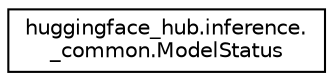 digraph "Graphical Class Hierarchy"
{
 // LATEX_PDF_SIZE
  edge [fontname="Helvetica",fontsize="10",labelfontname="Helvetica",labelfontsize="10"];
  node [fontname="Helvetica",fontsize="10",shape=record];
  rankdir="LR";
  Node0 [label="huggingface_hub.inference.\l_common.ModelStatus",height=0.2,width=0.4,color="black", fillcolor="white", style="filled",URL="$classhuggingface__hub_1_1inference_1_1__common_1_1ModelStatus.html",tooltip=" "];
}
